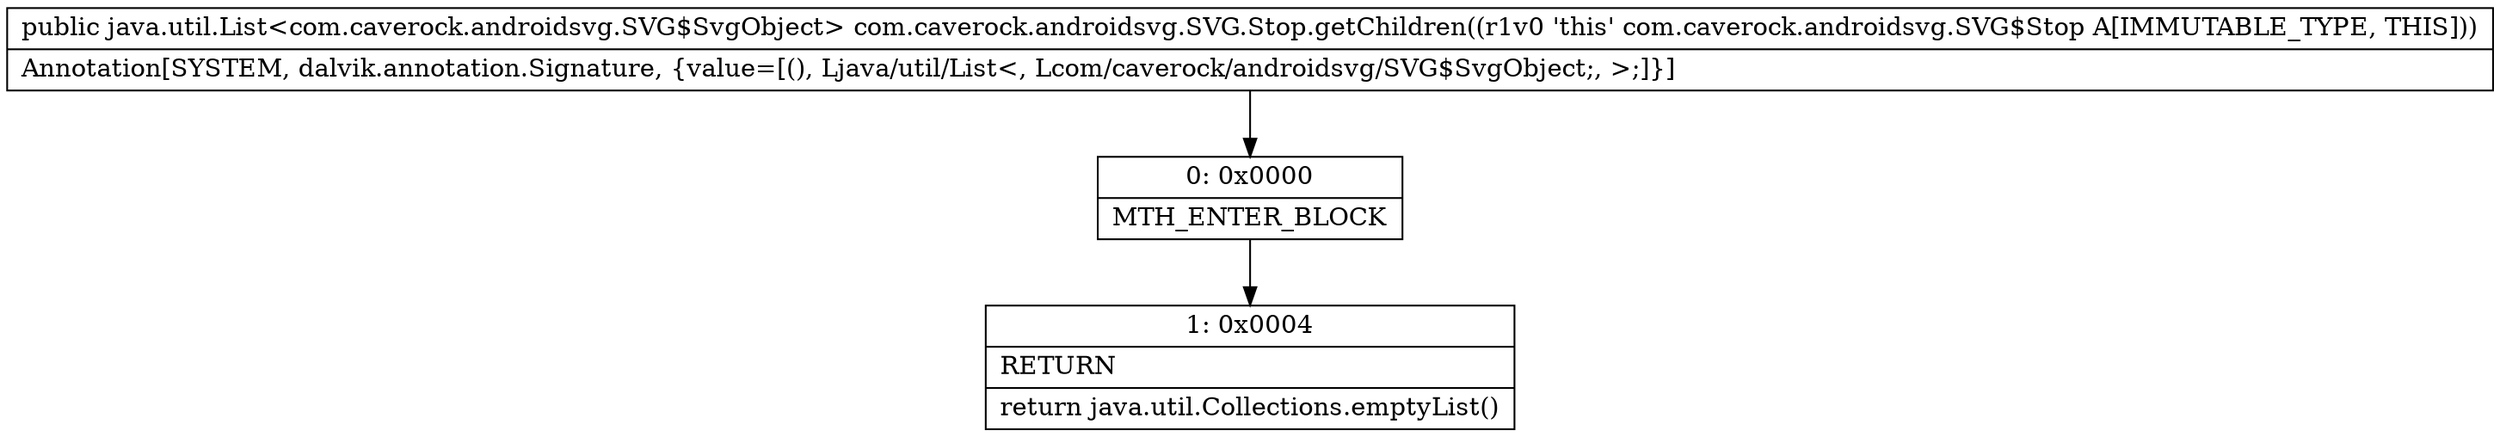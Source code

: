 digraph "CFG forcom.caverock.androidsvg.SVG.Stop.getChildren()Ljava\/util\/List;" {
Node_0 [shape=record,label="{0\:\ 0x0000|MTH_ENTER_BLOCK\l}"];
Node_1 [shape=record,label="{1\:\ 0x0004|RETURN\l|return java.util.Collections.emptyList()\l}"];
MethodNode[shape=record,label="{public java.util.List\<com.caverock.androidsvg.SVG$SvgObject\> com.caverock.androidsvg.SVG.Stop.getChildren((r1v0 'this' com.caverock.androidsvg.SVG$Stop A[IMMUTABLE_TYPE, THIS]))  | Annotation[SYSTEM, dalvik.annotation.Signature, \{value=[(), Ljava\/util\/List\<, Lcom\/caverock\/androidsvg\/SVG$SvgObject;, \>;]\}]\l}"];
MethodNode -> Node_0;
Node_0 -> Node_1;
}


